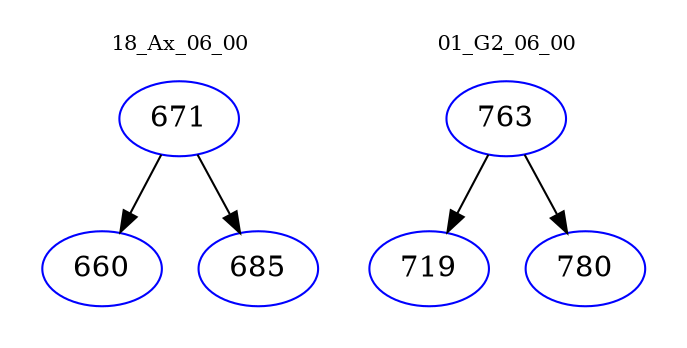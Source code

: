 digraph{
subgraph cluster_0 {
color = white
label = "18_Ax_06_00";
fontsize=10;
T0_671 [label="671", color="blue"]
T0_671 -> T0_660 [color="black"]
T0_660 [label="660", color="blue"]
T0_671 -> T0_685 [color="black"]
T0_685 [label="685", color="blue"]
}
subgraph cluster_1 {
color = white
label = "01_G2_06_00";
fontsize=10;
T1_763 [label="763", color="blue"]
T1_763 -> T1_719 [color="black"]
T1_719 [label="719", color="blue"]
T1_763 -> T1_780 [color="black"]
T1_780 [label="780", color="blue"]
}
}
